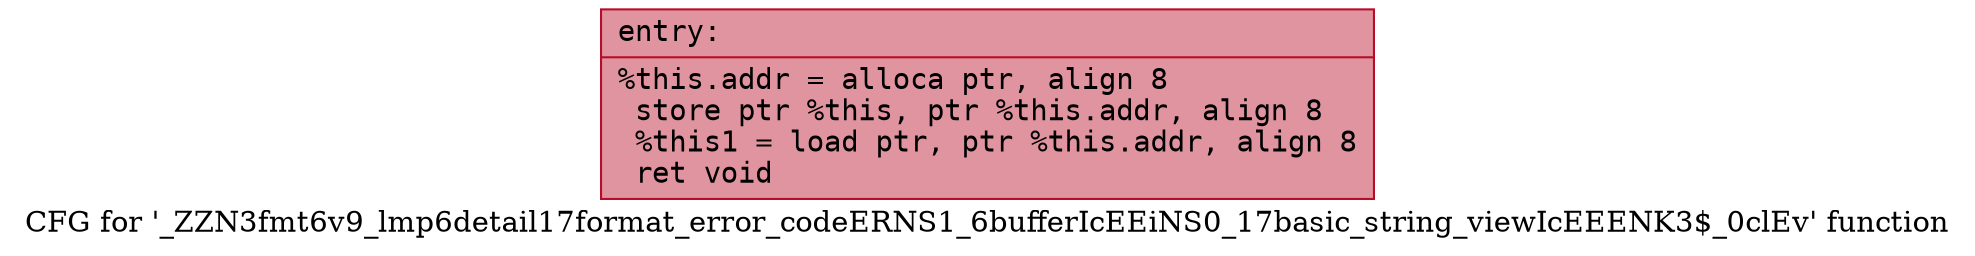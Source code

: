 digraph "CFG for '_ZZN3fmt6v9_lmp6detail17format_error_codeERNS1_6bufferIcEEiNS0_17basic_string_viewIcEEENK3$_0clEv' function" {
	label="CFG for '_ZZN3fmt6v9_lmp6detail17format_error_codeERNS1_6bufferIcEEiNS0_17basic_string_viewIcEEENK3$_0clEv' function";

	Node0x55fec2f66270 [shape=record,color="#b70d28ff", style=filled, fillcolor="#b70d2870" fontname="Courier",label="{entry:\l|  %this.addr = alloca ptr, align 8\l  store ptr %this, ptr %this.addr, align 8\l  %this1 = load ptr, ptr %this.addr, align 8\l  ret void\l}"];
}
